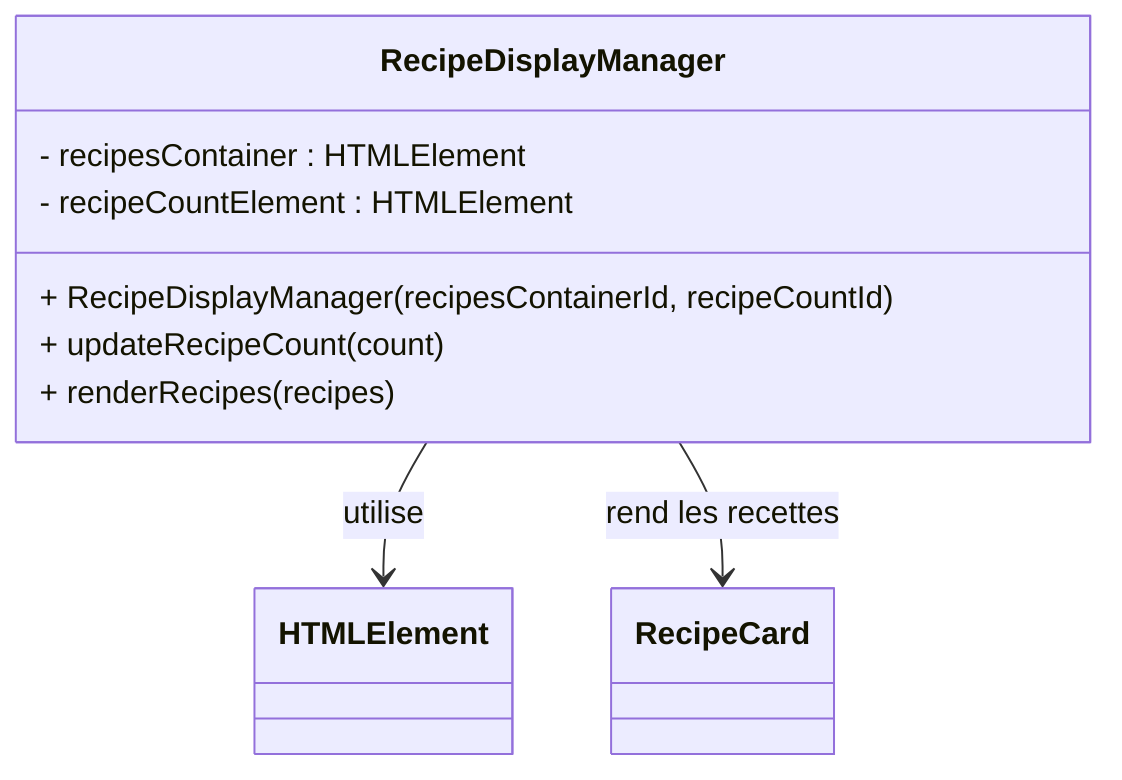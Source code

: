 classDiagram
    class RecipeDisplayManager {
        - recipesContainer : HTMLElement
        - recipeCountElement : HTMLElement
        + RecipeDisplayManager(recipesContainerId, recipeCountId)
        + updateRecipeCount(count)
        + renderRecipes(recipes)
    }

    RecipeDisplayManager --> HTMLElement : utilise
    RecipeDisplayManager --> RecipeCard : rend les recettes